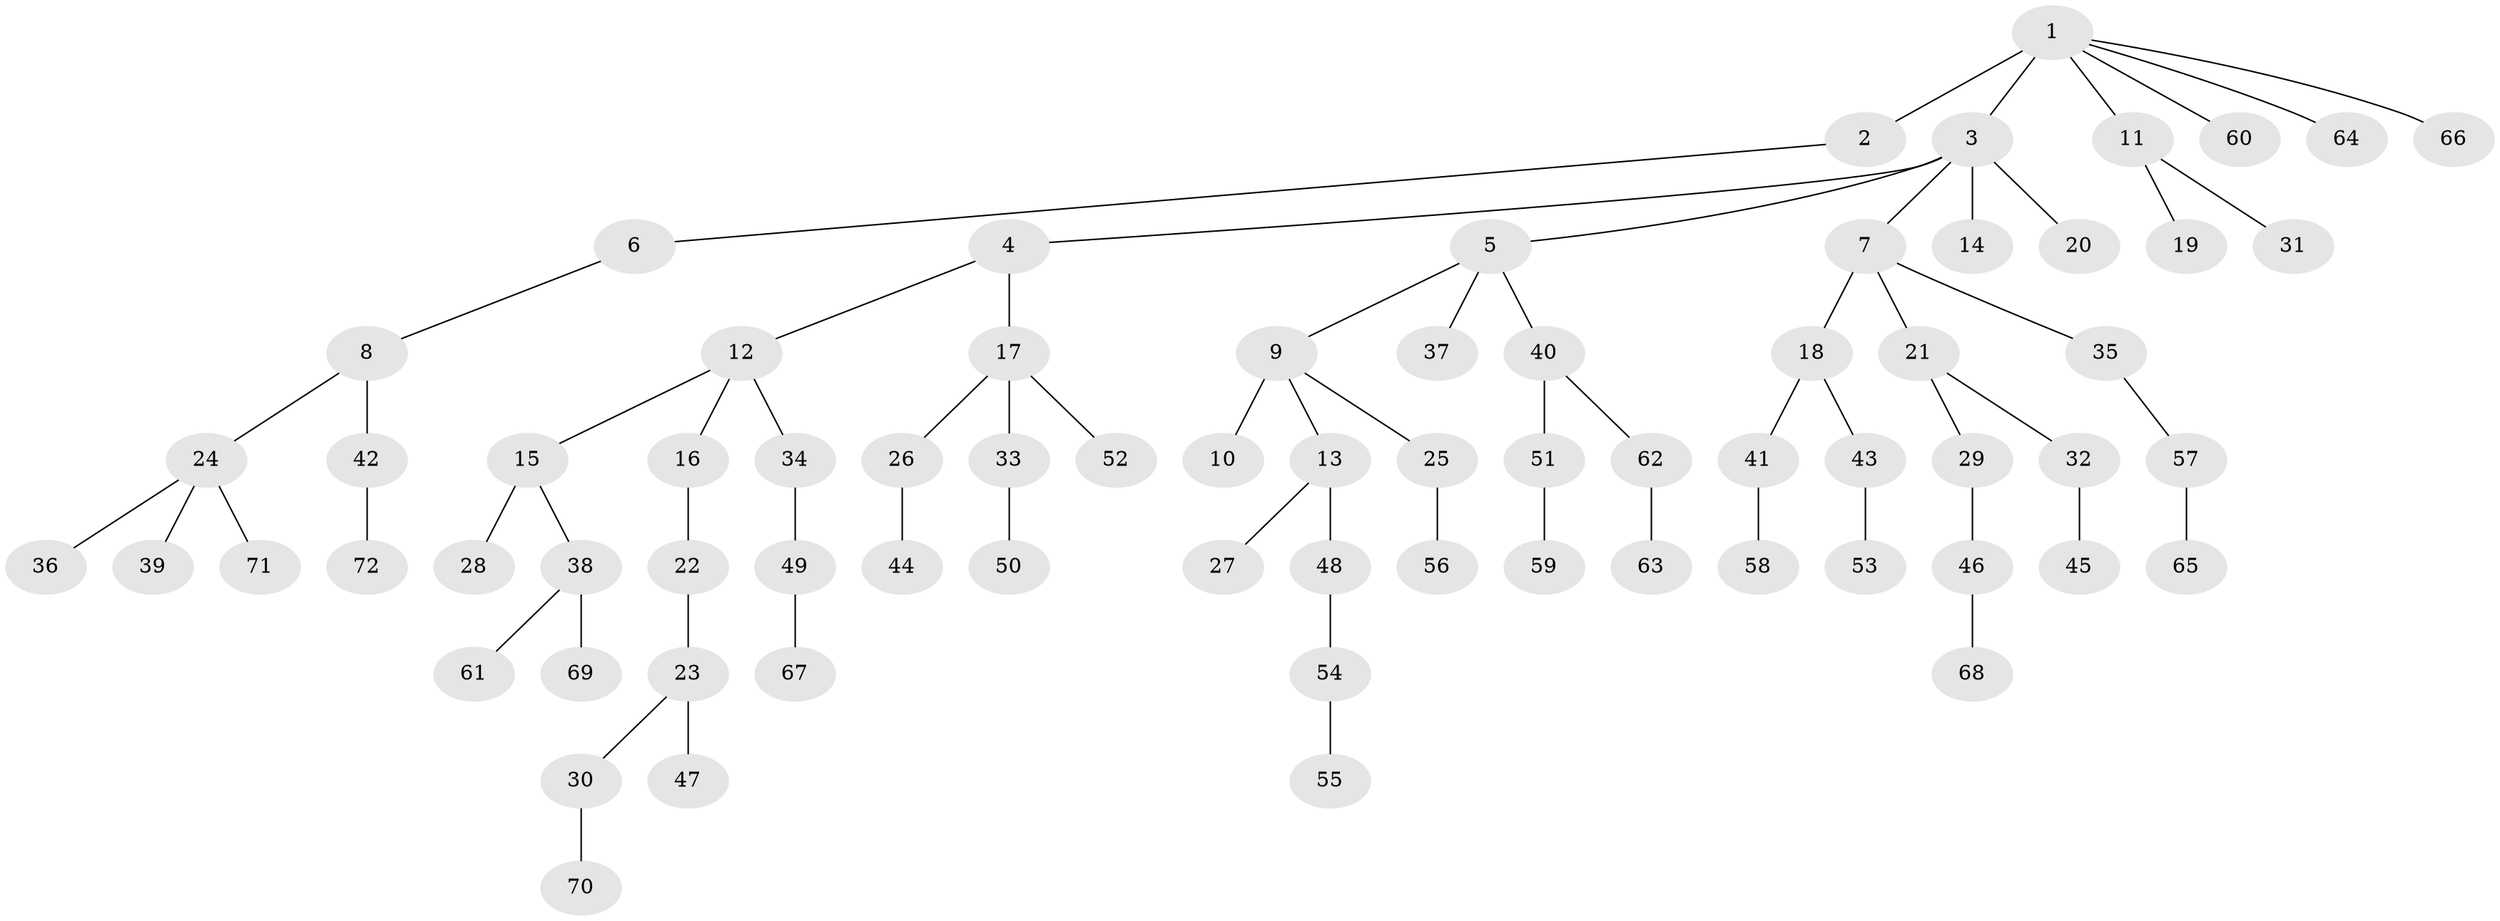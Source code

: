 // original degree distribution, {2: 0.176056338028169, 5: 0.07042253521126761, 6: 0.014084507042253521, 4: 0.04929577464788732, 3: 0.13380281690140844, 7: 0.007042253521126761, 1: 0.5492957746478874}
// Generated by graph-tools (version 1.1) at 2025/36/03/09/25 02:36:39]
// undirected, 72 vertices, 71 edges
graph export_dot {
graph [start="1"]
  node [color=gray90,style=filled];
  1;
  2;
  3;
  4;
  5;
  6;
  7;
  8;
  9;
  10;
  11;
  12;
  13;
  14;
  15;
  16;
  17;
  18;
  19;
  20;
  21;
  22;
  23;
  24;
  25;
  26;
  27;
  28;
  29;
  30;
  31;
  32;
  33;
  34;
  35;
  36;
  37;
  38;
  39;
  40;
  41;
  42;
  43;
  44;
  45;
  46;
  47;
  48;
  49;
  50;
  51;
  52;
  53;
  54;
  55;
  56;
  57;
  58;
  59;
  60;
  61;
  62;
  63;
  64;
  65;
  66;
  67;
  68;
  69;
  70;
  71;
  72;
  1 -- 2 [weight=3.0];
  1 -- 3 [weight=1.0];
  1 -- 11 [weight=1.0];
  1 -- 60 [weight=1.0];
  1 -- 64 [weight=1.0];
  1 -- 66 [weight=1.0];
  2 -- 6 [weight=1.0];
  3 -- 4 [weight=1.0];
  3 -- 5 [weight=1.0];
  3 -- 7 [weight=1.0];
  3 -- 14 [weight=3.0];
  3 -- 20 [weight=1.0];
  4 -- 12 [weight=1.0];
  4 -- 17 [weight=1.0];
  5 -- 9 [weight=1.0];
  5 -- 37 [weight=1.0];
  5 -- 40 [weight=1.0];
  6 -- 8 [weight=1.0];
  7 -- 18 [weight=1.0];
  7 -- 21 [weight=3.0];
  7 -- 35 [weight=1.0];
  8 -- 24 [weight=1.0];
  8 -- 42 [weight=1.0];
  9 -- 10 [weight=3.0];
  9 -- 13 [weight=1.0];
  9 -- 25 [weight=1.0];
  11 -- 19 [weight=3.0];
  11 -- 31 [weight=1.0];
  12 -- 15 [weight=1.0];
  12 -- 16 [weight=1.0];
  12 -- 34 [weight=1.0];
  13 -- 27 [weight=3.0];
  13 -- 48 [weight=1.0];
  15 -- 28 [weight=2.0];
  15 -- 38 [weight=1.0];
  16 -- 22 [weight=1.0];
  17 -- 26 [weight=1.0];
  17 -- 33 [weight=1.0];
  17 -- 52 [weight=1.0];
  18 -- 41 [weight=1.0];
  18 -- 43 [weight=1.0];
  21 -- 29 [weight=1.0];
  21 -- 32 [weight=1.0];
  22 -- 23 [weight=1.0];
  23 -- 30 [weight=1.0];
  23 -- 47 [weight=2.0];
  24 -- 36 [weight=1.0];
  24 -- 39 [weight=1.0];
  24 -- 71 [weight=1.0];
  25 -- 56 [weight=1.0];
  26 -- 44 [weight=1.0];
  29 -- 46 [weight=1.0];
  30 -- 70 [weight=1.0];
  32 -- 45 [weight=1.0];
  33 -- 50 [weight=1.0];
  34 -- 49 [weight=1.0];
  35 -- 57 [weight=1.0];
  38 -- 61 [weight=1.0];
  38 -- 69 [weight=1.0];
  40 -- 51 [weight=2.0];
  40 -- 62 [weight=1.0];
  41 -- 58 [weight=1.0];
  42 -- 72 [weight=1.0];
  43 -- 53 [weight=1.0];
  46 -- 68 [weight=1.0];
  48 -- 54 [weight=1.0];
  49 -- 67 [weight=1.0];
  51 -- 59 [weight=1.0];
  54 -- 55 [weight=3.0];
  57 -- 65 [weight=1.0];
  62 -- 63 [weight=1.0];
}
